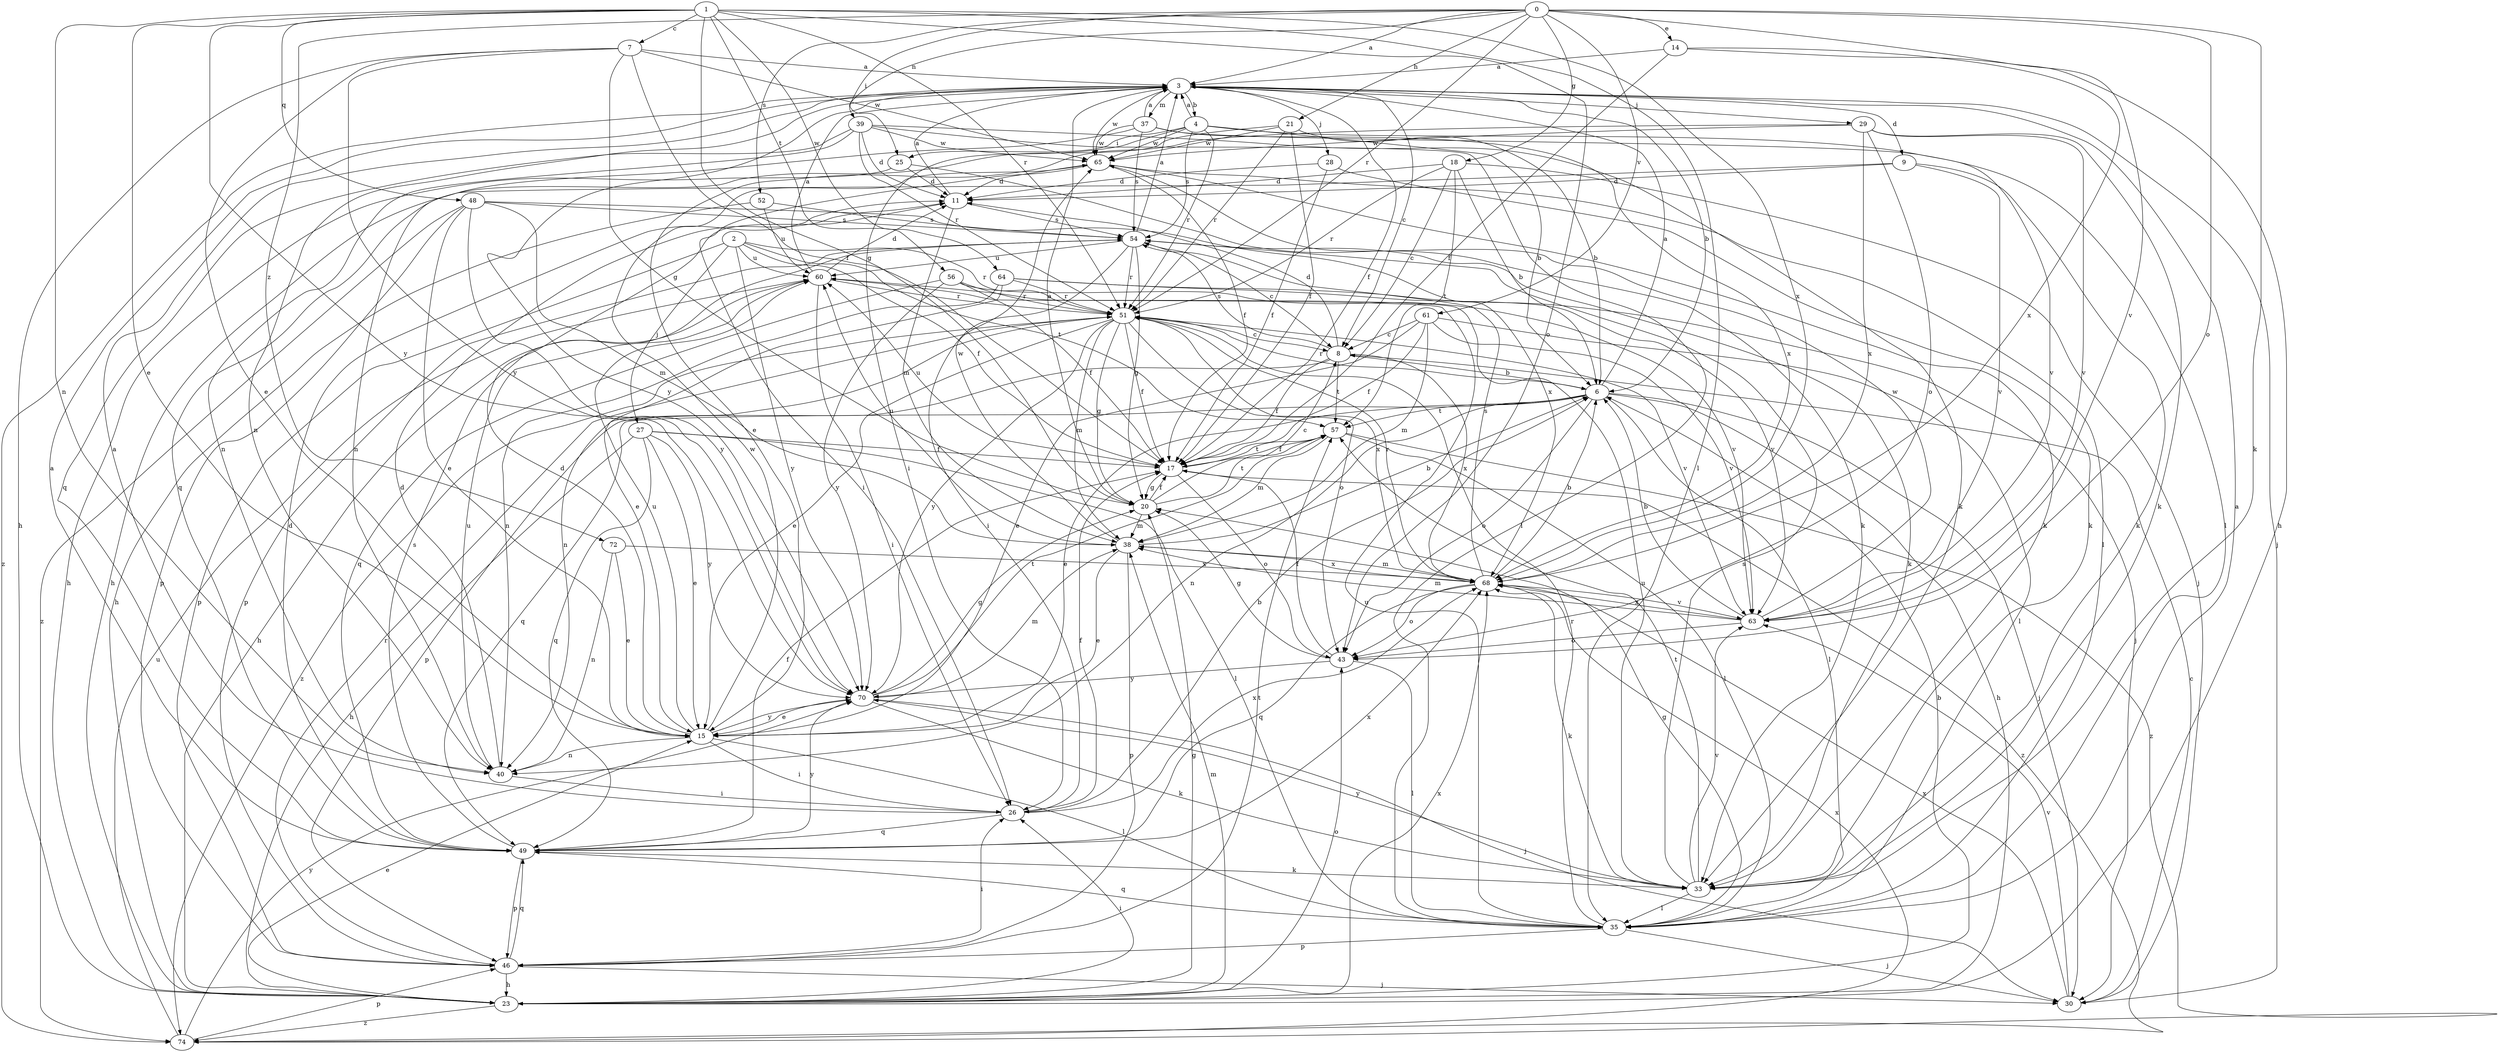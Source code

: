 strict digraph  {
0;
1;
2;
3;
4;
6;
7;
8;
9;
11;
14;
15;
17;
18;
20;
21;
23;
25;
26;
27;
28;
29;
30;
33;
35;
37;
38;
39;
40;
43;
46;
48;
49;
51;
52;
54;
56;
57;
60;
61;
63;
64;
65;
68;
70;
72;
74;
0 -> 3  [label=a];
0 -> 14  [label=e];
0 -> 18  [label=g];
0 -> 21  [label=h];
0 -> 25  [label=i];
0 -> 33  [label=k];
0 -> 39  [label=n];
0 -> 43  [label=o];
0 -> 51  [label=r];
0 -> 52  [label=s];
0 -> 61  [label=v];
0 -> 63  [label=v];
0 -> 72  [label=z];
1 -> 7  [label=c];
1 -> 15  [label=e];
1 -> 20  [label=g];
1 -> 35  [label=l];
1 -> 40  [label=n];
1 -> 43  [label=o];
1 -> 48  [label=q];
1 -> 51  [label=r];
1 -> 56  [label=t];
1 -> 64  [label=w];
1 -> 68  [label=x];
1 -> 70  [label=y];
2 -> 17  [label=f];
2 -> 27  [label=j];
2 -> 46  [label=p];
2 -> 51  [label=r];
2 -> 57  [label=t];
2 -> 60  [label=u];
2 -> 70  [label=y];
3 -> 4  [label=b];
3 -> 6  [label=b];
3 -> 8  [label=c];
3 -> 9  [label=d];
3 -> 17  [label=f];
3 -> 28  [label=j];
3 -> 29  [label=j];
3 -> 30  [label=j];
3 -> 37  [label=m];
3 -> 40  [label=n];
3 -> 65  [label=w];
3 -> 70  [label=y];
3 -> 74  [label=z];
4 -> 3  [label=a];
4 -> 6  [label=b];
4 -> 25  [label=i];
4 -> 26  [label=i];
4 -> 51  [label=r];
4 -> 54  [label=s];
4 -> 63  [label=v];
4 -> 65  [label=w];
6 -> 3  [label=a];
6 -> 15  [label=e];
6 -> 23  [label=h];
6 -> 30  [label=j];
6 -> 35  [label=l];
6 -> 40  [label=n];
6 -> 43  [label=o];
6 -> 49  [label=q];
6 -> 51  [label=r];
6 -> 57  [label=t];
7 -> 3  [label=a];
7 -> 15  [label=e];
7 -> 17  [label=f];
7 -> 20  [label=g];
7 -> 23  [label=h];
7 -> 65  [label=w];
7 -> 70  [label=y];
8 -> 6  [label=b];
8 -> 11  [label=d];
8 -> 17  [label=f];
8 -> 46  [label=p];
8 -> 54  [label=s];
8 -> 57  [label=t];
8 -> 68  [label=x];
9 -> 11  [label=d];
9 -> 23  [label=h];
9 -> 33  [label=k];
9 -> 63  [label=v];
11 -> 3  [label=a];
11 -> 38  [label=m];
11 -> 54  [label=s];
14 -> 3  [label=a];
14 -> 17  [label=f];
14 -> 23  [label=h];
14 -> 68  [label=x];
15 -> 11  [label=d];
15 -> 26  [label=i];
15 -> 35  [label=l];
15 -> 40  [label=n];
15 -> 60  [label=u];
15 -> 65  [label=w];
15 -> 70  [label=y];
17 -> 20  [label=g];
17 -> 43  [label=o];
17 -> 57  [label=t];
17 -> 60  [label=u];
17 -> 74  [label=z];
18 -> 6  [label=b];
18 -> 8  [label=c];
18 -> 11  [label=d];
18 -> 30  [label=j];
18 -> 51  [label=r];
18 -> 57  [label=t];
20 -> 3  [label=a];
20 -> 8  [label=c];
20 -> 17  [label=f];
20 -> 38  [label=m];
20 -> 57  [label=t];
21 -> 6  [label=b];
21 -> 17  [label=f];
21 -> 49  [label=q];
21 -> 51  [label=r];
21 -> 65  [label=w];
23 -> 6  [label=b];
23 -> 15  [label=e];
23 -> 20  [label=g];
23 -> 26  [label=i];
23 -> 38  [label=m];
23 -> 43  [label=o];
23 -> 68  [label=x];
23 -> 74  [label=z];
25 -> 11  [label=d];
25 -> 23  [label=h];
25 -> 33  [label=k];
26 -> 3  [label=a];
26 -> 6  [label=b];
26 -> 17  [label=f];
26 -> 49  [label=q];
26 -> 68  [label=x];
27 -> 15  [label=e];
27 -> 17  [label=f];
27 -> 23  [label=h];
27 -> 35  [label=l];
27 -> 49  [label=q];
27 -> 70  [label=y];
28 -> 11  [label=d];
28 -> 17  [label=f];
28 -> 33  [label=k];
29 -> 15  [label=e];
29 -> 33  [label=k];
29 -> 43  [label=o];
29 -> 63  [label=v];
29 -> 65  [label=w];
29 -> 68  [label=x];
30 -> 8  [label=c];
30 -> 63  [label=v];
30 -> 68  [label=x];
33 -> 35  [label=l];
33 -> 54  [label=s];
33 -> 57  [label=t];
33 -> 60  [label=u];
33 -> 63  [label=v];
33 -> 70  [label=y];
35 -> 3  [label=a];
35 -> 20  [label=g];
35 -> 30  [label=j];
35 -> 46  [label=p];
35 -> 49  [label=q];
35 -> 51  [label=r];
35 -> 60  [label=u];
37 -> 3  [label=a];
37 -> 35  [label=l];
37 -> 40  [label=n];
37 -> 54  [label=s];
37 -> 65  [label=w];
37 -> 68  [label=x];
38 -> 6  [label=b];
38 -> 15  [label=e];
38 -> 46  [label=p];
38 -> 60  [label=u];
38 -> 65  [label=w];
38 -> 68  [label=x];
39 -> 11  [label=d];
39 -> 33  [label=k];
39 -> 35  [label=l];
39 -> 40  [label=n];
39 -> 49  [label=q];
39 -> 51  [label=r];
39 -> 65  [label=w];
40 -> 11  [label=d];
40 -> 26  [label=i];
40 -> 60  [label=u];
43 -> 17  [label=f];
43 -> 20  [label=g];
43 -> 35  [label=l];
43 -> 70  [label=y];
46 -> 23  [label=h];
46 -> 26  [label=i];
46 -> 30  [label=j];
46 -> 49  [label=q];
46 -> 51  [label=r];
46 -> 57  [label=t];
48 -> 15  [label=e];
48 -> 38  [label=m];
48 -> 46  [label=p];
48 -> 54  [label=s];
48 -> 68  [label=x];
48 -> 70  [label=y];
48 -> 74  [label=z];
49 -> 3  [label=a];
49 -> 11  [label=d];
49 -> 17  [label=f];
49 -> 33  [label=k];
49 -> 46  [label=p];
49 -> 54  [label=s];
49 -> 68  [label=x];
49 -> 70  [label=y];
51 -> 8  [label=c];
51 -> 15  [label=e];
51 -> 17  [label=f];
51 -> 20  [label=g];
51 -> 38  [label=m];
51 -> 40  [label=n];
51 -> 43  [label=o];
51 -> 63  [label=v];
51 -> 68  [label=x];
51 -> 70  [label=y];
51 -> 74  [label=z];
52 -> 23  [label=h];
52 -> 54  [label=s];
52 -> 60  [label=u];
54 -> 3  [label=a];
54 -> 8  [label=c];
54 -> 20  [label=g];
54 -> 26  [label=i];
54 -> 33  [label=k];
54 -> 46  [label=p];
54 -> 51  [label=r];
54 -> 60  [label=u];
56 -> 17  [label=f];
56 -> 49  [label=q];
56 -> 51  [label=r];
56 -> 63  [label=v];
56 -> 70  [label=y];
57 -> 17  [label=f];
57 -> 35  [label=l];
57 -> 38  [label=m];
57 -> 74  [label=z];
60 -> 3  [label=a];
60 -> 11  [label=d];
60 -> 23  [label=h];
60 -> 26  [label=i];
60 -> 51  [label=r];
61 -> 8  [label=c];
61 -> 15  [label=e];
61 -> 17  [label=f];
61 -> 35  [label=l];
61 -> 38  [label=m];
61 -> 63  [label=v];
63 -> 6  [label=b];
63 -> 38  [label=m];
63 -> 43  [label=o];
63 -> 65  [label=w];
63 -> 68  [label=x];
64 -> 15  [label=e];
64 -> 30  [label=j];
64 -> 40  [label=n];
64 -> 51  [label=r];
64 -> 63  [label=v];
65 -> 11  [label=d];
65 -> 17  [label=f];
65 -> 26  [label=i];
65 -> 33  [label=k];
65 -> 35  [label=l];
68 -> 6  [label=b];
68 -> 33  [label=k];
68 -> 38  [label=m];
68 -> 43  [label=o];
68 -> 49  [label=q];
68 -> 51  [label=r];
68 -> 54  [label=s];
68 -> 63  [label=v];
70 -> 15  [label=e];
70 -> 20  [label=g];
70 -> 30  [label=j];
70 -> 33  [label=k];
70 -> 38  [label=m];
70 -> 57  [label=t];
72 -> 15  [label=e];
72 -> 40  [label=n];
72 -> 68  [label=x];
74 -> 46  [label=p];
74 -> 60  [label=u];
74 -> 68  [label=x];
74 -> 70  [label=y];
}
